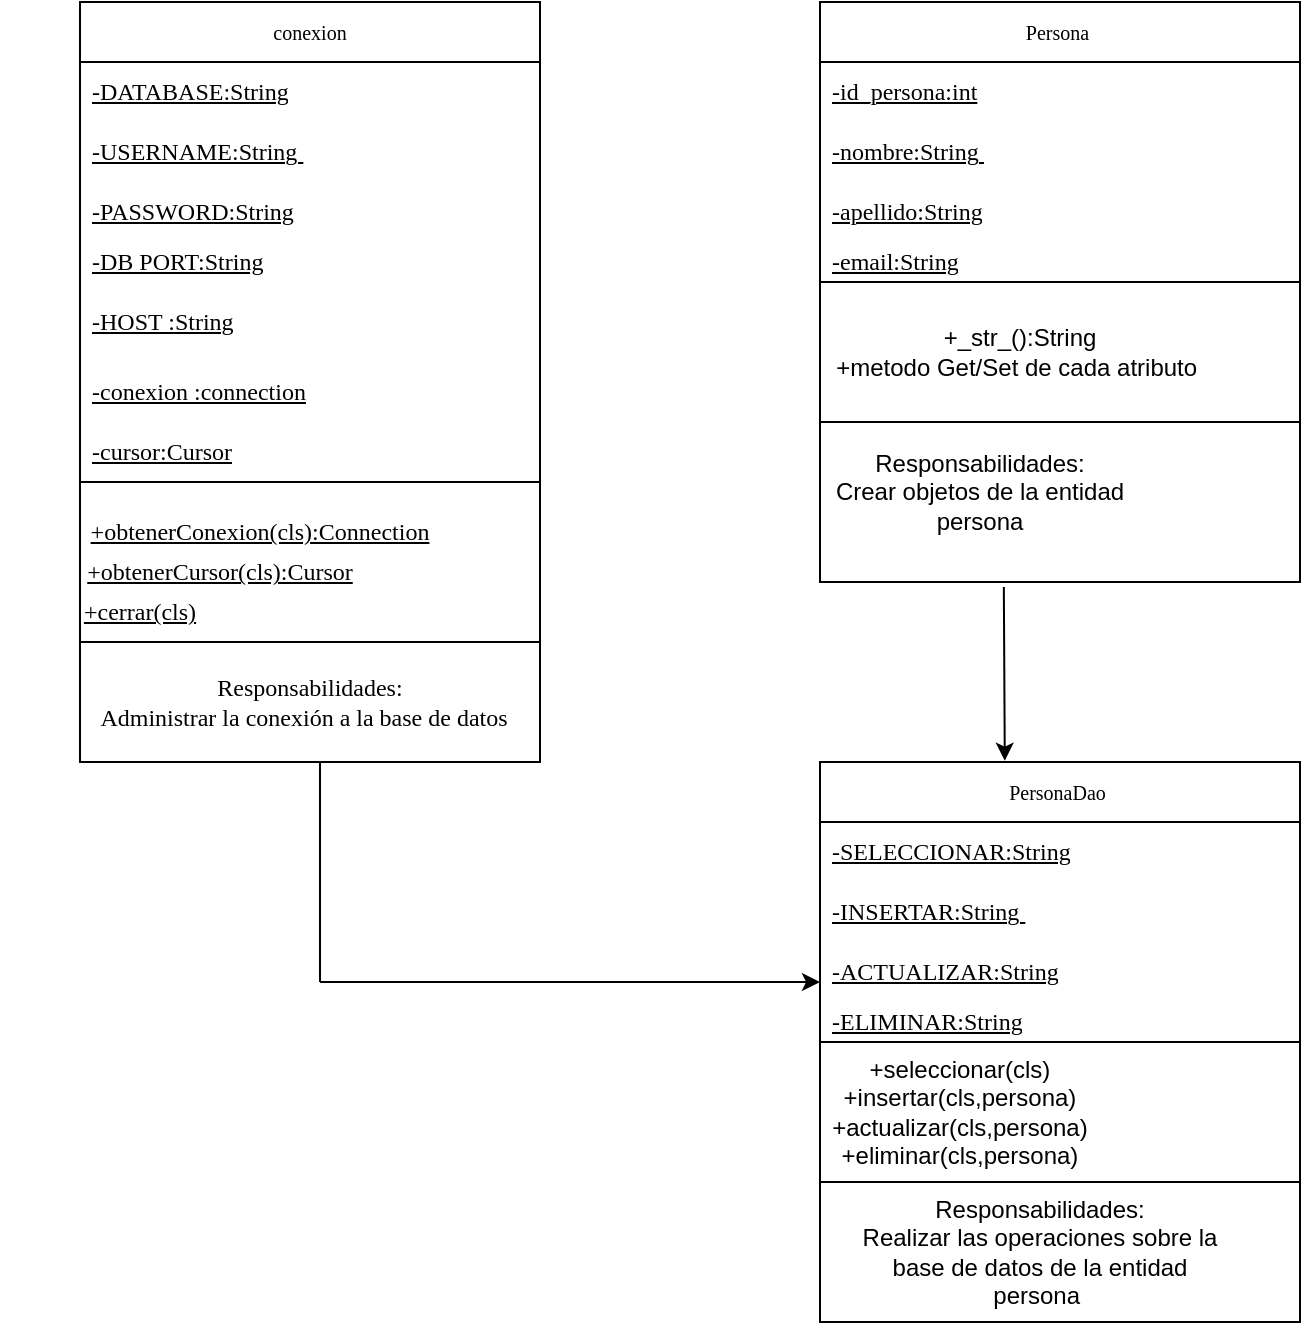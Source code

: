 <mxfile>
    <diagram id="5aimPDkGabP7q4kt-yr5" name="Page-1">
        <mxGraphModel dx="1072" dy="467" grid="1" gridSize="10" guides="1" tooltips="1" connect="1" arrows="1" fold="1" page="1" pageScale="1" pageWidth="850" pageHeight="1100" math="0" shadow="0">
            <root>
                <mxCell id="0"/>
                <mxCell id="1" parent="0"/>
                <mxCell id="8" value="conexion" style="swimlane;fontStyle=0;childLayout=stackLayout;horizontal=1;startSize=30;horizontalStack=0;resizeParent=1;resizeParentMax=0;resizeLast=0;collapsible=1;marginBottom=0;whiteSpace=wrap;html=1;fontFamily=Times New Roman;fontSize=10;" parent="1" vertex="1">
                    <mxGeometry x="40" y="20" width="230" height="320" as="geometry"/>
                </mxCell>
                <mxCell id="9" value="&lt;u&gt;&lt;font style=&quot;font-size: 12px;&quot;&gt;-DATABASE:String&lt;/font&gt;&lt;/u&gt;" style="text;strokeColor=none;fillColor=none;align=left;verticalAlign=middle;spacingLeft=4;spacingRight=4;overflow=hidden;points=[[0,0.5],[1,0.5]];portConstraint=eastwest;rotatable=0;whiteSpace=wrap;html=1;fontFamily=Times New Roman;fontSize=10;" parent="8" vertex="1">
                    <mxGeometry y="30" width="230" height="30" as="geometry"/>
                </mxCell>
                <mxCell id="10" value="&lt;u&gt;&lt;font style=&quot;font-size: 12px;&quot;&gt;-USERNAME:String&amp;nbsp;&lt;/font&gt;&lt;/u&gt;" style="text;strokeColor=none;fillColor=none;align=left;verticalAlign=middle;spacingLeft=4;spacingRight=4;overflow=hidden;points=[[0,0.5],[1,0.5]];portConstraint=eastwest;rotatable=0;whiteSpace=wrap;html=1;fontFamily=Times New Roman;fontSize=10;" parent="8" vertex="1">
                    <mxGeometry y="60" width="230" height="30" as="geometry"/>
                </mxCell>
                <mxCell id="13" value="&lt;u&gt;&lt;font style=&quot;font-size: 12px;&quot;&gt;-PASSWORD:String&lt;/font&gt;&lt;br&gt;&lt;/u&gt;" style="text;strokeColor=none;fillColor=none;align=left;verticalAlign=middle;spacingLeft=4;spacingRight=4;overflow=hidden;points=[[0,0.5],[1,0.5]];portConstraint=eastwest;rotatable=0;whiteSpace=wrap;html=1;fontFamily=Times New Roman;fontSize=10;" parent="8" vertex="1">
                    <mxGeometry y="90" width="230" height="30" as="geometry"/>
                </mxCell>
                <mxCell id="15" value="&lt;u&gt;&lt;font style=&quot;font-size: 12px;&quot;&gt;-DB PORT:String&lt;br&gt;&lt;/font&gt;&lt;br&gt;&lt;/u&gt;" style="text;strokeColor=none;fillColor=none;align=left;verticalAlign=middle;spacingLeft=4;spacingRight=4;overflow=hidden;points=[[0,0.5],[1,0.5]];portConstraint=eastwest;rotatable=0;whiteSpace=wrap;html=1;fontFamily=Times New Roman;fontSize=10;" parent="8" vertex="1">
                    <mxGeometry y="120" width="230" height="30" as="geometry"/>
                </mxCell>
                <mxCell id="14" value="&lt;u&gt;&lt;font style=&quot;font-size: 12px;&quot;&gt;-HOST :String&lt;br&gt;&lt;/font&gt;&lt;br&gt;&lt;/u&gt;" style="text;strokeColor=none;fillColor=none;align=left;verticalAlign=middle;spacingLeft=4;spacingRight=4;overflow=hidden;points=[[0,0.5],[1,0.5]];portConstraint=eastwest;rotatable=0;whiteSpace=wrap;html=1;fontFamily=Times New Roman;fontSize=10;" parent="8" vertex="1">
                    <mxGeometry y="150" width="230" height="30" as="geometry"/>
                </mxCell>
                <mxCell id="18" value="&lt;u&gt;&lt;font style=&quot;font-size: 12px;&quot;&gt;-conexion :connection&lt;/font&gt;&lt;br&gt;&lt;/u&gt;" style="text;strokeColor=none;fillColor=none;align=left;verticalAlign=middle;spacingLeft=4;spacingRight=4;overflow=hidden;points=[[0,0.5],[1,0.5]];portConstraint=eastwest;rotatable=0;whiteSpace=wrap;html=1;fontFamily=Times New Roman;fontSize=10;" parent="8" vertex="1">
                    <mxGeometry y="180" width="230" height="30" as="geometry"/>
                </mxCell>
                <mxCell id="19" value="&lt;u&gt;&lt;font style=&quot;font-size: 12px;&quot;&gt;-cursor:Cursor&lt;/font&gt;&lt;br&gt;&lt;/u&gt;" style="text;strokeColor=none;fillColor=none;align=left;verticalAlign=middle;spacingLeft=4;spacingRight=4;overflow=hidden;points=[[0,0.5],[1,0.5]];portConstraint=eastwest;rotatable=0;whiteSpace=wrap;html=1;fontFamily=Times New Roman;fontSize=10;" parent="8" vertex="1">
                    <mxGeometry y="210" width="230" height="30" as="geometry"/>
                </mxCell>
                <mxCell id="33" value="" style="swimlane;startSize=0;fontFamily=Times New Roman;fontSize=12;" parent="8" vertex="1">
                    <mxGeometry y="240" width="230" height="80" as="geometry"/>
                </mxCell>
                <mxCell id="29" value="" style="edgeStyle=none;html=1;fontFamily=Times New Roman;fontSize=12;" parent="1" source="26" target="19" edge="1">
                    <mxGeometry relative="1" as="geometry"/>
                </mxCell>
                <mxCell id="84" value="" style="edgeStyle=none;html=1;" edge="1" parent="1" source="26" target="19">
                    <mxGeometry relative="1" as="geometry"/>
                </mxCell>
                <mxCell id="85" value="" style="edgeStyle=none;html=1;" edge="1" parent="1" source="26" target="19">
                    <mxGeometry relative="1" as="geometry"/>
                </mxCell>
                <mxCell id="86" value="" style="edgeStyle=none;html=1;" edge="1" parent="1" source="26" target="19">
                    <mxGeometry relative="1" as="geometry"/>
                </mxCell>
                <mxCell id="87" value="" style="edgeStyle=none;html=1;" edge="1" parent="1" source="26" target="19">
                    <mxGeometry relative="1" as="geometry"/>
                </mxCell>
                <mxCell id="88" value="" style="edgeStyle=none;html=1;" edge="1" parent="1" source="26" target="19">
                    <mxGeometry relative="1" as="geometry"/>
                </mxCell>
                <mxCell id="89" value="" style="edgeStyle=none;html=1;" edge="1" parent="1" source="26" target="19">
                    <mxGeometry relative="1" as="geometry"/>
                </mxCell>
                <mxCell id="90" value="" style="edgeStyle=none;html=1;" edge="1" parent="1" source="26" target="19">
                    <mxGeometry relative="1" as="geometry"/>
                </mxCell>
                <mxCell id="91" value="" style="edgeStyle=none;html=1;" edge="1" parent="1" source="26" target="19">
                    <mxGeometry relative="1" as="geometry"/>
                </mxCell>
                <mxCell id="26" value="&lt;u style=&quot;border-color: var(--border-color); font-size: 12px;&quot;&gt;+obtenerConexion(cls):Connection&lt;/u&gt;" style="text;html=1;strokeColor=none;fillColor=none;align=center;verticalAlign=middle;whiteSpace=wrap;rounded=0;fontFamily=Times New Roman;fontSize=10;" parent="1" vertex="1">
                    <mxGeometry x="60" y="260" width="140" height="50" as="geometry"/>
                </mxCell>
                <mxCell id="27" value="&lt;u style=&quot;border-color: var(--border-color); font-size: 12px;&quot;&gt;+obtenerCursor(cls):Cursor&lt;/u&gt;" style="text;html=1;strokeColor=none;fillColor=none;align=center;verticalAlign=middle;whiteSpace=wrap;rounded=0;fontFamily=Times New Roman;fontSize=10;" parent="1" vertex="1">
                    <mxGeometry x="40" y="280" width="140" height="50" as="geometry"/>
                </mxCell>
                <mxCell id="28" value="&lt;u style=&quot;border-color: var(--border-color); font-size: 12px;&quot;&gt;+cerrar(cls)&lt;/u&gt;" style="text;html=1;strokeColor=none;fillColor=none;align=center;verticalAlign=middle;whiteSpace=wrap;rounded=0;fontFamily=Times New Roman;fontSize=10;" parent="1" vertex="1">
                    <mxGeometry y="300" width="140" height="50" as="geometry"/>
                </mxCell>
                <mxCell id="35" value="" style="rounded=0;whiteSpace=wrap;html=1;fontFamily=Times New Roman;fontSize=12;" parent="1" vertex="1">
                    <mxGeometry x="40" y="340" width="230" height="60" as="geometry"/>
                </mxCell>
                <mxCell id="36" value="Responsabilidades:&lt;br&gt;Administrar la conexión a la base de datos&amp;nbsp;&amp;nbsp;" style="text;html=1;strokeColor=none;fillColor=none;align=center;verticalAlign=middle;whiteSpace=wrap;rounded=0;fontFamily=Times New Roman;fontSize=12;" parent="1" vertex="1">
                    <mxGeometry x="40" y="340" width="230" height="60" as="geometry"/>
                </mxCell>
                <mxCell id="37" value="PersonaDao&amp;nbsp;" style="swimlane;fontStyle=0;childLayout=stackLayout;horizontal=1;startSize=30;horizontalStack=0;resizeParent=1;resizeParentMax=0;resizeLast=0;collapsible=1;marginBottom=0;whiteSpace=wrap;html=1;fontFamily=Times New Roman;fontSize=10;" parent="1" vertex="1">
                    <mxGeometry x="410" y="400" width="240" height="210" as="geometry"/>
                </mxCell>
                <mxCell id="38" value="&lt;u&gt;&lt;font style=&quot;font-size: 12px;&quot;&gt;-SELECCIONAR:String&lt;/font&gt;&lt;/u&gt;" style="text;strokeColor=none;fillColor=none;align=left;verticalAlign=middle;spacingLeft=4;spacingRight=4;overflow=hidden;points=[[0,0.5],[1,0.5]];portConstraint=eastwest;rotatable=0;whiteSpace=wrap;html=1;fontFamily=Times New Roman;fontSize=10;" parent="37" vertex="1">
                    <mxGeometry y="30" width="240" height="30" as="geometry"/>
                </mxCell>
                <mxCell id="39" value="&lt;u&gt;&lt;font style=&quot;font-size: 12px;&quot;&gt;-INSERTAR:String&amp;nbsp;&lt;/font&gt;&lt;/u&gt;" style="text;strokeColor=none;fillColor=none;align=left;verticalAlign=middle;spacingLeft=4;spacingRight=4;overflow=hidden;points=[[0,0.5],[1,0.5]];portConstraint=eastwest;rotatable=0;whiteSpace=wrap;html=1;fontFamily=Times New Roman;fontSize=10;" parent="37" vertex="1">
                    <mxGeometry y="60" width="240" height="30" as="geometry"/>
                </mxCell>
                <mxCell id="40" value="&lt;u&gt;&lt;font style=&quot;font-size: 12px;&quot;&gt;-ACTUALIZAR:String&lt;/font&gt;&lt;br&gt;&lt;/u&gt;" style="text;strokeColor=none;fillColor=none;align=left;verticalAlign=middle;spacingLeft=4;spacingRight=4;overflow=hidden;points=[[0,0.5],[1,0.5]];portConstraint=eastwest;rotatable=0;whiteSpace=wrap;html=1;fontFamily=Times New Roman;fontSize=10;" parent="37" vertex="1">
                    <mxGeometry y="90" width="240" height="30" as="geometry"/>
                </mxCell>
                <mxCell id="41" value="&lt;u&gt;&lt;font style=&quot;font-size: 12px;&quot;&gt;-ELIMINAR:String&lt;br&gt;&lt;/font&gt;&lt;br&gt;&lt;/u&gt;" style="text;strokeColor=none;fillColor=none;align=left;verticalAlign=middle;spacingLeft=4;spacingRight=4;overflow=hidden;points=[[0,0.5],[1,0.5]];portConstraint=eastwest;rotatable=0;whiteSpace=wrap;html=1;fontFamily=Times New Roman;fontSize=10;" parent="37" vertex="1">
                    <mxGeometry y="120" width="240" height="20" as="geometry"/>
                </mxCell>
                <mxCell id="45" value="" style="swimlane;startSize=0;fontFamily=Times New Roman;fontSize=12;" parent="37" vertex="1">
                    <mxGeometry y="140" width="240" height="70" as="geometry"/>
                </mxCell>
                <mxCell id="63" value="+seleccionar(cls)&lt;br&gt;+insertar(cls,persona)&lt;br&gt;+actualizar(cls,persona)&lt;br&gt;+eliminar(cls,persona)" style="text;html=1;strokeColor=none;fillColor=none;align=center;verticalAlign=middle;whiteSpace=wrap;rounded=0;" parent="45" vertex="1">
                    <mxGeometry x="-50" y="-10" width="240" height="90" as="geometry"/>
                </mxCell>
                <mxCell id="68" value="" style="swimlane;startSize=0;" parent="1" vertex="1">
                    <mxGeometry x="410" y="610" width="240" height="70" as="geometry"/>
                </mxCell>
                <mxCell id="69" value="Responsabilidades:&lt;br&gt;Realizar las operaciones sobre la base de datos de la entidad persona&amp;nbsp;" style="text;html=1;strokeColor=none;fillColor=none;align=center;verticalAlign=middle;whiteSpace=wrap;rounded=0;" parent="68" vertex="1">
                    <mxGeometry x="15" y="20" width="190" height="30" as="geometry"/>
                </mxCell>
                <mxCell id="70" value="Persona&amp;nbsp;" style="swimlane;fontStyle=0;childLayout=stackLayout;horizontal=1;startSize=30;horizontalStack=0;resizeParent=1;resizeParentMax=0;resizeLast=0;collapsible=1;marginBottom=0;whiteSpace=wrap;html=1;fontFamily=Times New Roman;fontSize=10;" parent="1" vertex="1">
                    <mxGeometry x="410" y="20" width="240" height="210" as="geometry"/>
                </mxCell>
                <mxCell id="71" value="&lt;u&gt;&lt;font style=&quot;font-size: 12px;&quot;&gt;-id_persona:int&lt;/font&gt;&lt;/u&gt;" style="text;strokeColor=none;fillColor=none;align=left;verticalAlign=middle;spacingLeft=4;spacingRight=4;overflow=hidden;points=[[0,0.5],[1,0.5]];portConstraint=eastwest;rotatable=0;whiteSpace=wrap;html=1;fontFamily=Times New Roman;fontSize=10;" parent="70" vertex="1">
                    <mxGeometry y="30" width="240" height="30" as="geometry"/>
                </mxCell>
                <mxCell id="72" value="&lt;u&gt;&lt;font style=&quot;font-size: 12px;&quot;&gt;-nombre:String&amp;nbsp;&lt;/font&gt;&lt;/u&gt;" style="text;strokeColor=none;fillColor=none;align=left;verticalAlign=middle;spacingLeft=4;spacingRight=4;overflow=hidden;points=[[0,0.5],[1,0.5]];portConstraint=eastwest;rotatable=0;whiteSpace=wrap;html=1;fontFamily=Times New Roman;fontSize=10;" parent="70" vertex="1">
                    <mxGeometry y="60" width="240" height="30" as="geometry"/>
                </mxCell>
                <mxCell id="73" value="&lt;u&gt;&lt;font style=&quot;font-size: 12px;&quot;&gt;-apellido:String&lt;/font&gt;&lt;br&gt;&lt;/u&gt;" style="text;strokeColor=none;fillColor=none;align=left;verticalAlign=middle;spacingLeft=4;spacingRight=4;overflow=hidden;points=[[0,0.5],[1,0.5]];portConstraint=eastwest;rotatable=0;whiteSpace=wrap;html=1;fontFamily=Times New Roman;fontSize=10;" parent="70" vertex="1">
                    <mxGeometry y="90" width="240" height="30" as="geometry"/>
                </mxCell>
                <mxCell id="74" value="&lt;u&gt;&lt;font style=&quot;font-size: 12px;&quot;&gt;-email:String&lt;br&gt;&lt;/font&gt;&lt;br&gt;&lt;/u&gt;" style="text;strokeColor=none;fillColor=none;align=left;verticalAlign=middle;spacingLeft=4;spacingRight=4;overflow=hidden;points=[[0,0.5],[1,0.5]];portConstraint=eastwest;rotatable=0;whiteSpace=wrap;html=1;fontFamily=Times New Roman;fontSize=10;" parent="70" vertex="1">
                    <mxGeometry y="120" width="240" height="20" as="geometry"/>
                </mxCell>
                <mxCell id="75" value="" style="swimlane;startSize=0;fontFamily=Times New Roman;fontSize=12;" parent="70" vertex="1">
                    <mxGeometry y="140" width="240" height="70" as="geometry"/>
                </mxCell>
                <mxCell id="76" value="+_str_():String&lt;br&gt;+metodo Get/Set de cada atributo&amp;nbsp;" style="text;html=1;strokeColor=none;fillColor=none;align=center;verticalAlign=middle;whiteSpace=wrap;rounded=0;" parent="75" vertex="1">
                    <mxGeometry x="-20" y="-10" width="240" height="90" as="geometry"/>
                </mxCell>
                <mxCell id="77" value="" style="swimlane;startSize=0;" parent="1" vertex="1">
                    <mxGeometry x="410" y="230" width="240" height="80" as="geometry"/>
                </mxCell>
                <mxCell id="78" value="Responsabilidades:&lt;br&gt;Crear objetos de la entidad persona" style="text;html=1;strokeColor=none;fillColor=none;align=center;verticalAlign=middle;whiteSpace=wrap;rounded=0;" parent="77" vertex="1">
                    <mxGeometry x="-10" y="20" width="180" height="30" as="geometry"/>
                </mxCell>
                <mxCell id="79" value="" style="endArrow=classic;html=1;entryX=0;entryY=0.667;entryDx=0;entryDy=0;entryPerimeter=0;" parent="1" target="40" edge="1">
                    <mxGeometry width="50" height="50" relative="1" as="geometry">
                        <mxPoint x="160" y="510" as="sourcePoint"/>
                        <mxPoint x="400" y="380" as="targetPoint"/>
                    </mxGeometry>
                </mxCell>
                <mxCell id="82" value="" style="endArrow=none;html=1;" parent="1" edge="1">
                    <mxGeometry width="50" height="50" relative="1" as="geometry">
                        <mxPoint x="160" y="510" as="sourcePoint"/>
                        <mxPoint x="160" y="400" as="targetPoint"/>
                    </mxGeometry>
                </mxCell>
                <mxCell id="83" value="" style="endArrow=classic;html=1;entryX=0.385;entryY=-0.003;entryDx=0;entryDy=0;entryPerimeter=0;exitX=0.383;exitY=1.031;exitDx=0;exitDy=0;exitPerimeter=0;" parent="1" source="77" target="37" edge="1">
                    <mxGeometry width="50" height="50" relative="1" as="geometry">
                        <mxPoint x="380" y="430" as="sourcePoint"/>
                        <mxPoint x="430" y="380" as="targetPoint"/>
                    </mxGeometry>
                </mxCell>
            </root>
        </mxGraphModel>
    </diagram>
</mxfile>